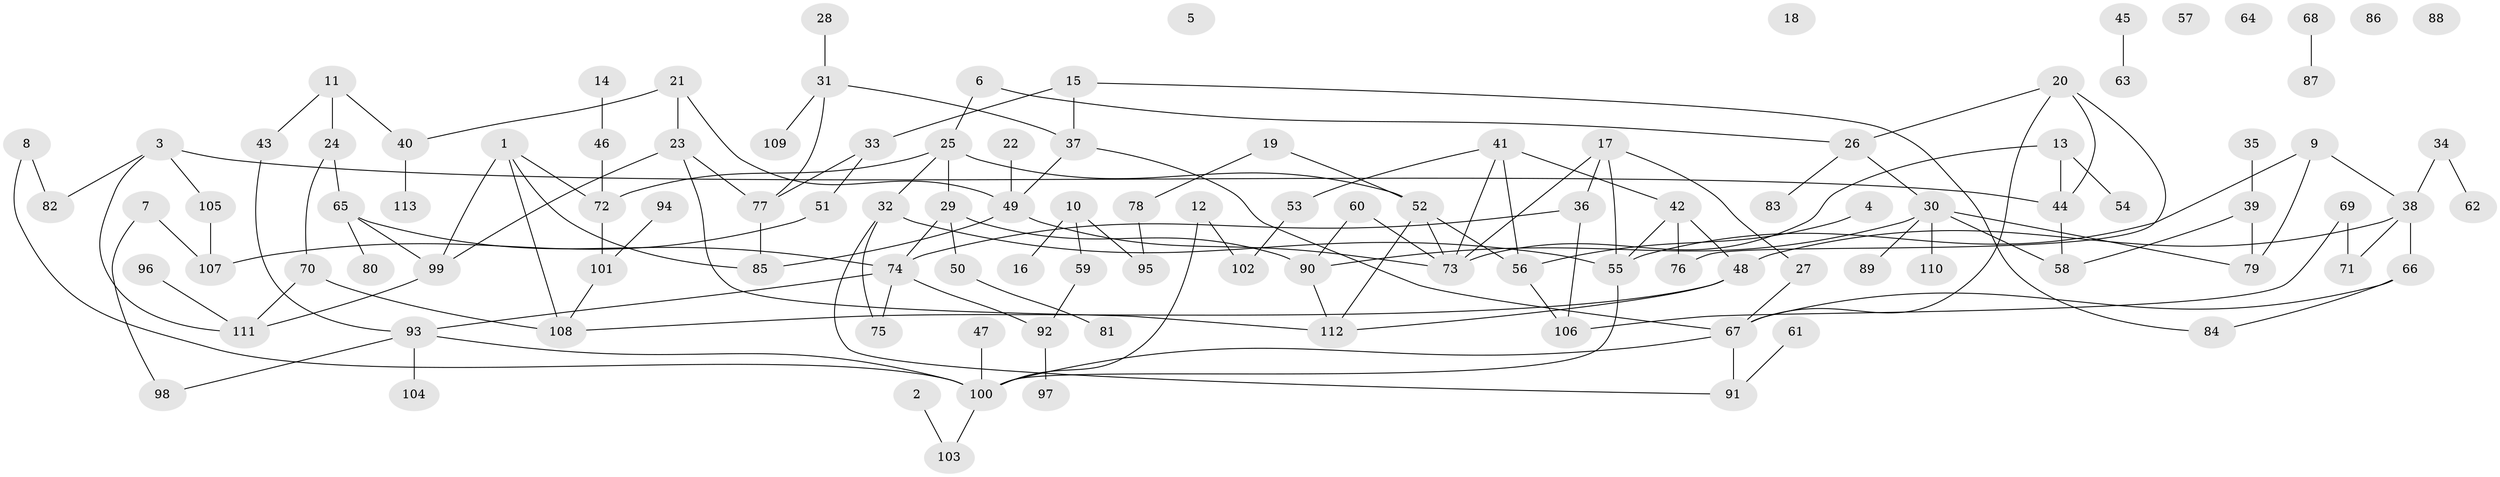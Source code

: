 // coarse degree distribution, {5: 0.044444444444444446, 1: 0.2, 8: 0.022222222222222223, 0: 0.17777777777777778, 11: 0.022222222222222223, 2: 0.2, 4: 0.17777777777777778, 16: 0.022222222222222223, 6: 0.06666666666666667, 10: 0.022222222222222223, 3: 0.044444444444444446}
// Generated by graph-tools (version 1.1) at 2025/16/03/04/25 18:16:46]
// undirected, 113 vertices, 147 edges
graph export_dot {
graph [start="1"]
  node [color=gray90,style=filled];
  1;
  2;
  3;
  4;
  5;
  6;
  7;
  8;
  9;
  10;
  11;
  12;
  13;
  14;
  15;
  16;
  17;
  18;
  19;
  20;
  21;
  22;
  23;
  24;
  25;
  26;
  27;
  28;
  29;
  30;
  31;
  32;
  33;
  34;
  35;
  36;
  37;
  38;
  39;
  40;
  41;
  42;
  43;
  44;
  45;
  46;
  47;
  48;
  49;
  50;
  51;
  52;
  53;
  54;
  55;
  56;
  57;
  58;
  59;
  60;
  61;
  62;
  63;
  64;
  65;
  66;
  67;
  68;
  69;
  70;
  71;
  72;
  73;
  74;
  75;
  76;
  77;
  78;
  79;
  80;
  81;
  82;
  83;
  84;
  85;
  86;
  87;
  88;
  89;
  90;
  91;
  92;
  93;
  94;
  95;
  96;
  97;
  98;
  99;
  100;
  101;
  102;
  103;
  104;
  105;
  106;
  107;
  108;
  109;
  110;
  111;
  112;
  113;
  1 -- 72;
  1 -- 85;
  1 -- 99;
  1 -- 108;
  2 -- 103;
  3 -- 44;
  3 -- 82;
  3 -- 105;
  3 -- 111;
  4 -- 56;
  6 -- 25;
  6 -- 26;
  7 -- 98;
  7 -- 107;
  8 -- 82;
  8 -- 100;
  9 -- 38;
  9 -- 55;
  9 -- 79;
  10 -- 16;
  10 -- 59;
  10 -- 95;
  11 -- 24;
  11 -- 40;
  11 -- 43;
  12 -- 100;
  12 -- 102;
  13 -- 44;
  13 -- 54;
  13 -- 73;
  14 -- 46;
  15 -- 33;
  15 -- 37;
  15 -- 84;
  17 -- 27;
  17 -- 36;
  17 -- 55;
  17 -- 73;
  19 -- 52;
  19 -- 78;
  20 -- 26;
  20 -- 44;
  20 -- 67;
  20 -- 76;
  21 -- 23;
  21 -- 40;
  21 -- 49;
  22 -- 49;
  23 -- 77;
  23 -- 99;
  23 -- 112;
  24 -- 65;
  24 -- 70;
  25 -- 29;
  25 -- 32;
  25 -- 52;
  25 -- 72;
  26 -- 30;
  26 -- 83;
  27 -- 67;
  28 -- 31;
  29 -- 50;
  29 -- 74;
  29 -- 90;
  30 -- 58;
  30 -- 79;
  30 -- 89;
  30 -- 90;
  30 -- 110;
  31 -- 37;
  31 -- 77;
  31 -- 109;
  32 -- 55;
  32 -- 75;
  32 -- 91;
  33 -- 51;
  33 -- 77;
  34 -- 38;
  34 -- 62;
  35 -- 39;
  36 -- 74;
  36 -- 106;
  37 -- 49;
  37 -- 67;
  38 -- 48;
  38 -- 66;
  38 -- 71;
  39 -- 58;
  39 -- 79;
  40 -- 113;
  41 -- 42;
  41 -- 53;
  41 -- 56;
  41 -- 73;
  42 -- 48;
  42 -- 55;
  42 -- 76;
  43 -- 93;
  44 -- 58;
  45 -- 63;
  46 -- 72;
  47 -- 100;
  48 -- 108;
  48 -- 112;
  49 -- 73;
  49 -- 85;
  50 -- 81;
  51 -- 107;
  52 -- 56;
  52 -- 73;
  52 -- 112;
  53 -- 102;
  55 -- 100;
  56 -- 106;
  59 -- 92;
  60 -- 73;
  60 -- 90;
  61 -- 91;
  65 -- 74;
  65 -- 80;
  65 -- 99;
  66 -- 67;
  66 -- 84;
  67 -- 91;
  67 -- 100;
  68 -- 87;
  69 -- 71;
  69 -- 106;
  70 -- 108;
  70 -- 111;
  72 -- 101;
  74 -- 75;
  74 -- 92;
  74 -- 93;
  77 -- 85;
  78 -- 95;
  90 -- 112;
  92 -- 97;
  93 -- 98;
  93 -- 100;
  93 -- 104;
  94 -- 101;
  96 -- 111;
  99 -- 111;
  100 -- 103;
  101 -- 108;
  105 -- 107;
}
